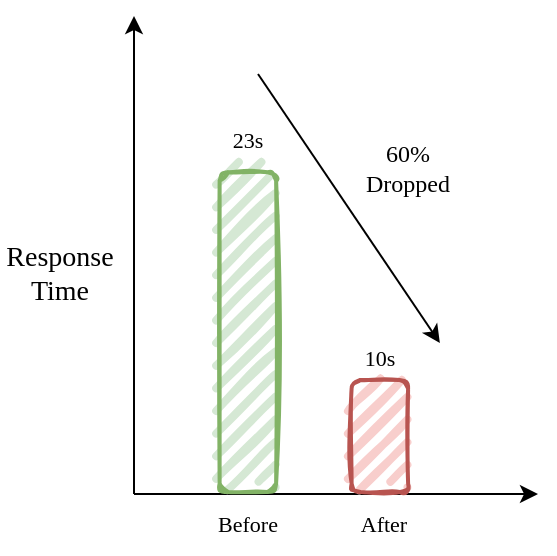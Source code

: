 <mxfile version="25.0.3">
  <diagram name="Page-1" id="F5wWVE5ABeBJTxwkdwtt">
    <mxGraphModel dx="1905" dy="1487" grid="0" gridSize="10" guides="1" tooltips="1" connect="1" arrows="1" fold="1" page="0" pageScale="1" pageWidth="850" pageHeight="1100" math="0" shadow="0">
      <root>
        <mxCell id="0" />
        <mxCell id="1" parent="0" />
        <mxCell id="QBDGmWq2A_gsT_64ioMT-1" value="" style="endArrow=classic;html=1;rounded=0;" edge="1" parent="1">
          <mxGeometry width="50" height="50" relative="1" as="geometry">
            <mxPoint x="-403" y="-269" as="sourcePoint" />
            <mxPoint x="-201" y="-269" as="targetPoint" />
          </mxGeometry>
        </mxCell>
        <mxCell id="QBDGmWq2A_gsT_64ioMT-2" value="" style="endArrow=classic;html=1;rounded=0;" edge="1" parent="1">
          <mxGeometry width="50" height="50" relative="1" as="geometry">
            <mxPoint x="-403" y="-269" as="sourcePoint" />
            <mxPoint x="-403" y="-508" as="targetPoint" />
          </mxGeometry>
        </mxCell>
        <mxCell id="QBDGmWq2A_gsT_64ioMT-3" value="" style="rounded=1;whiteSpace=wrap;html=1;strokeWidth=2;fillWeight=4;hachureGap=8;hachureAngle=45;fillColor=#d5e8d4;sketch=1;rotation=-90;strokeColor=#82b366;" vertex="1" parent="1">
          <mxGeometry x="-426" y="-364.06" width="159.87" height="28.25" as="geometry" />
        </mxCell>
        <mxCell id="QBDGmWq2A_gsT_64ioMT-4" value="" style="rounded=1;whiteSpace=wrap;html=1;strokeWidth=2;fillWeight=4;hachureGap=8;hachureAngle=45;fillColor=#f8cecc;sketch=1;rotation=-90;strokeColor=#b85450;" vertex="1" parent="1">
          <mxGeometry x="-308.07" y="-312.13" width="56" height="28.25" as="geometry" />
        </mxCell>
        <mxCell id="QBDGmWq2A_gsT_64ioMT-5" value="&lt;font face=&quot;Comic Sans MS&quot; style=&quot;font-size: 14px;&quot;&gt;Response Time&lt;/font&gt;" style="text;html=1;align=center;verticalAlign=middle;whiteSpace=wrap;rounded=0;" vertex="1" parent="1">
          <mxGeometry x="-470" y="-394.06" width="60" height="30" as="geometry" />
        </mxCell>
        <mxCell id="QBDGmWq2A_gsT_64ioMT-7" value="&lt;font face=&quot;Comic Sans MS&quot; style=&quot;font-size: 11px;&quot;&gt;Before&lt;/font&gt;" style="text;html=1;align=center;verticalAlign=middle;whiteSpace=wrap;rounded=0;" vertex="1" parent="1">
          <mxGeometry x="-376.06" y="-269" width="60" height="30" as="geometry" />
        </mxCell>
        <mxCell id="QBDGmWq2A_gsT_64ioMT-8" value="&lt;font face=&quot;Comic Sans MS&quot; style=&quot;font-size: 11px;&quot;&gt;After&lt;/font&gt;" style="text;html=1;align=center;verticalAlign=middle;whiteSpace=wrap;rounded=0;" vertex="1" parent="1">
          <mxGeometry x="-308.07" y="-269" width="60" height="30" as="geometry" />
        </mxCell>
        <mxCell id="QBDGmWq2A_gsT_64ioMT-9" value="&lt;font face=&quot;Comic Sans MS&quot; style=&quot;font-size: 11px;&quot;&gt;23s&lt;/font&gt;" style="text;html=1;align=center;verticalAlign=middle;whiteSpace=wrap;rounded=0;" vertex="1" parent="1">
          <mxGeometry x="-376.06" y="-461" width="60" height="30" as="geometry" />
        </mxCell>
        <mxCell id="QBDGmWq2A_gsT_64ioMT-10" value="&lt;font face=&quot;Comic Sans MS&quot; style=&quot;font-size: 11px;&quot;&gt;10s&lt;/font&gt;" style="text;html=1;align=center;verticalAlign=middle;whiteSpace=wrap;rounded=0;" vertex="1" parent="1">
          <mxGeometry x="-310.07" y="-352" width="60" height="30" as="geometry" />
        </mxCell>
        <mxCell id="QBDGmWq2A_gsT_64ioMT-11" value="" style="endArrow=classic;html=1;rounded=0;entryX=1;entryY=0.25;entryDx=0;entryDy=0;" edge="1" parent="1" target="QBDGmWq2A_gsT_64ioMT-10">
          <mxGeometry width="50" height="50" relative="1" as="geometry">
            <mxPoint x="-341" y="-479" as="sourcePoint" />
            <mxPoint x="-242" y="-397" as="targetPoint" />
          </mxGeometry>
        </mxCell>
        <mxCell id="QBDGmWq2A_gsT_64ioMT-12" value="&lt;font face=&quot;Comic Sans MS&quot; style=&quot;font-size: 12px;&quot;&gt;60% Dropped&lt;/font&gt;" style="text;html=1;align=center;verticalAlign=middle;whiteSpace=wrap;rounded=0;" vertex="1" parent="1">
          <mxGeometry x="-296" y="-447" width="60" height="30" as="geometry" />
        </mxCell>
      </root>
    </mxGraphModel>
  </diagram>
</mxfile>
